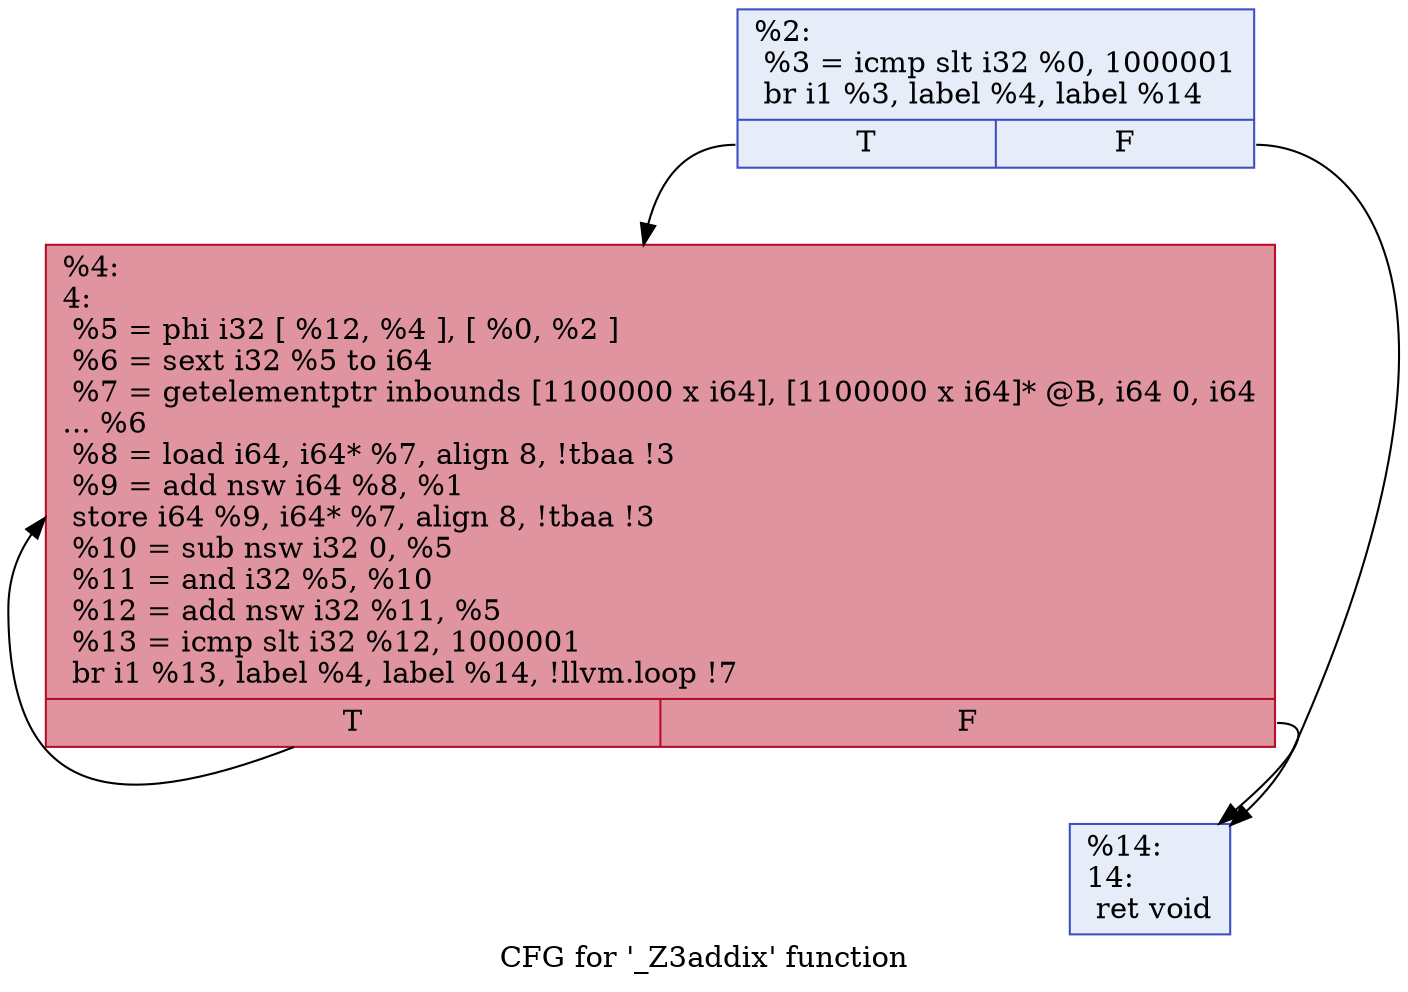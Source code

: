 digraph "CFG for '_Z3addix' function" {
	label="CFG for '_Z3addix' function";

	Node0x55a9889e1280 [shape=record,color="#3d50c3ff", style=filled, fillcolor="#c7d7f070",label="{%2:\l  %3 = icmp slt i32 %0, 1000001\l  br i1 %3, label %4, label %14\l|{<s0>T|<s1>F}}"];
	Node0x55a9889e1280:s0 -> Node0x55a9889e13c0;
	Node0x55a9889e1280:s1 -> Node0x55a9889e1410;
	Node0x55a9889e13c0 [shape=record,color="#b70d28ff", style=filled, fillcolor="#b70d2870",label="{%4:\l4:                                                \l  %5 = phi i32 [ %12, %4 ], [ %0, %2 ]\l  %6 = sext i32 %5 to i64\l  %7 = getelementptr inbounds [1100000 x i64], [1100000 x i64]* @B, i64 0, i64\l... %6\l  %8 = load i64, i64* %7, align 8, !tbaa !3\l  %9 = add nsw i64 %8, %1\l  store i64 %9, i64* %7, align 8, !tbaa !3\l  %10 = sub nsw i32 0, %5\l  %11 = and i32 %5, %10\l  %12 = add nsw i32 %11, %5\l  %13 = icmp slt i32 %12, 1000001\l  br i1 %13, label %4, label %14, !llvm.loop !7\l|{<s0>T|<s1>F}}"];
	Node0x55a9889e13c0:s0 -> Node0x55a9889e13c0;
	Node0x55a9889e13c0:s1 -> Node0x55a9889e1410;
	Node0x55a9889e1410 [shape=record,color="#3d50c3ff", style=filled, fillcolor="#c7d7f070",label="{%14:\l14:                                               \l  ret void\l}"];
}
